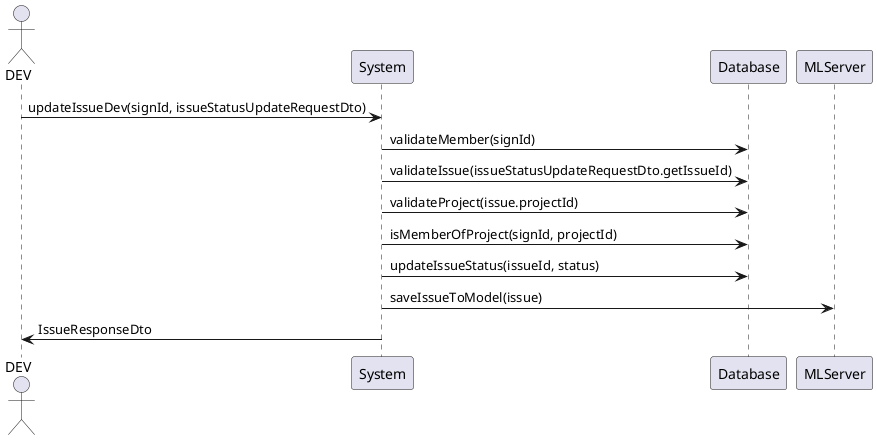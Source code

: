 @startuml
actor DEV
participant System
participant DBMS as "Database"

DEV -> System: updateIssueDev(signId, issueStatusUpdateRequestDto)
System -> DBMS: validateMember(signId)
System -> DBMS: validateIssue(issueStatusUpdateRequestDto.getIssueId)
System -> DBMS: validateProject(issue.projectId)
System -> DBMS: isMemberOfProject(signId, projectId)
System -> DBMS: updateIssueStatus(issueId, status)
System -> MLServer: saveIssueToModel(issue)
System -> DEV: IssueResponseDto
@enduml
